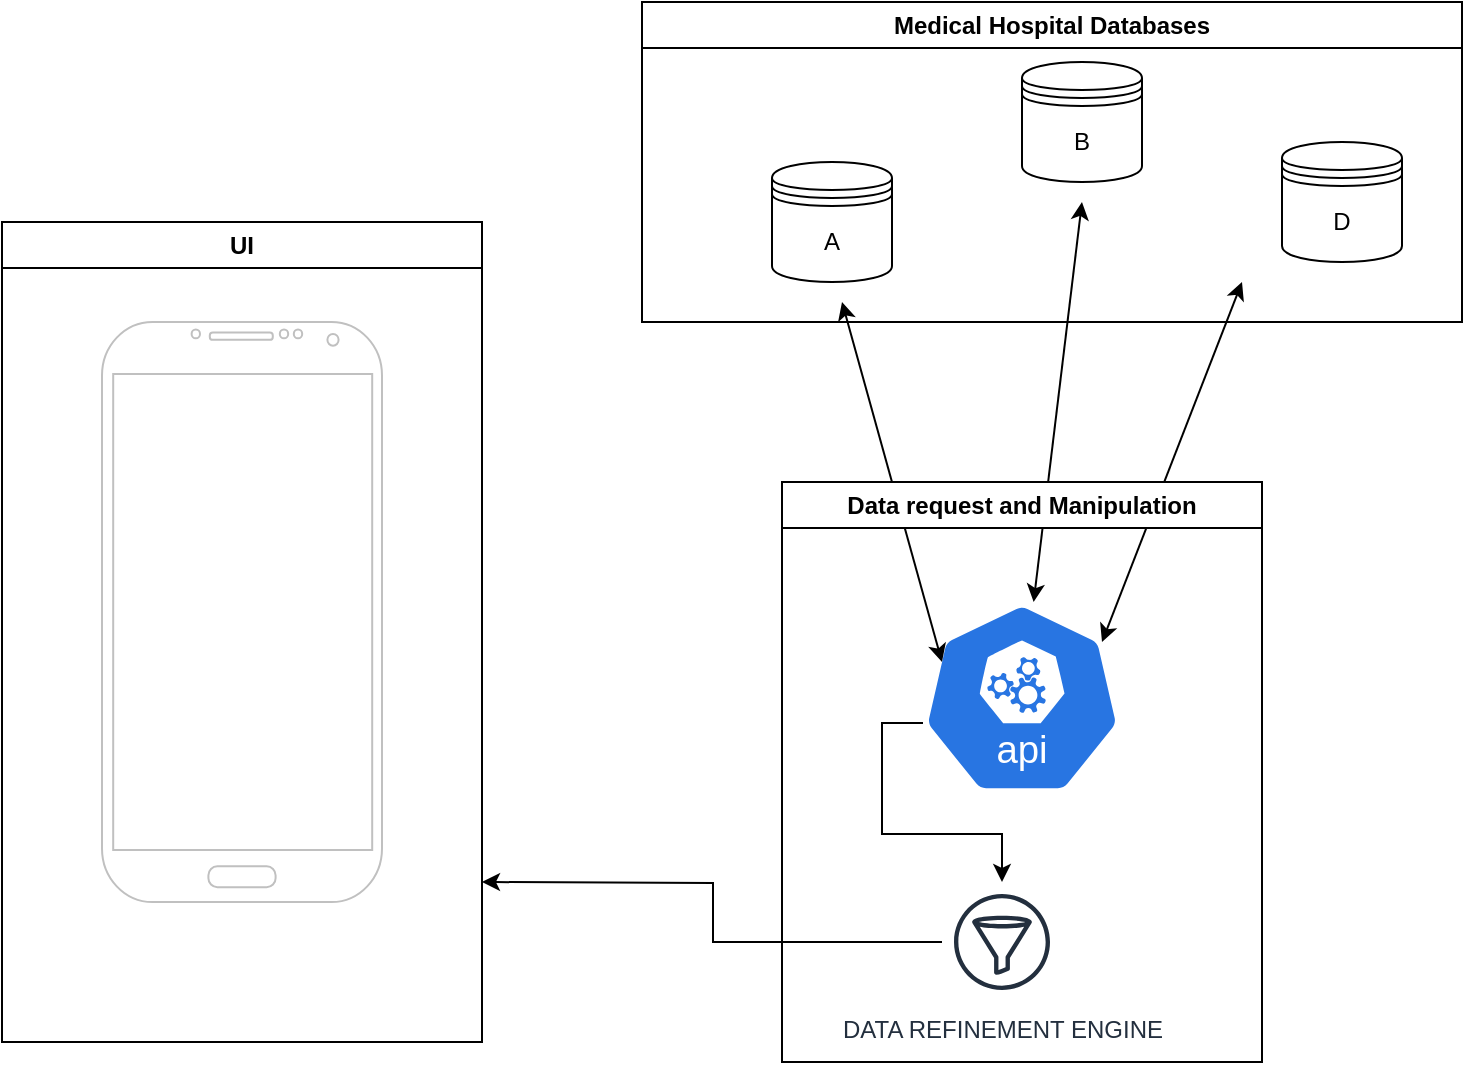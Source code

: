 <mxfile version="24.0.4" type="github">
  <diagram name="Page-1" id="XLwmSN0UQK06X4U0S-_Y">
    <mxGraphModel dx="809" dy="649" grid="1" gridSize="10" guides="1" tooltips="1" connect="1" arrows="1" fold="1" page="1" pageScale="1" pageWidth="850" pageHeight="1100" math="0" shadow="0">
      <root>
        <mxCell id="0" />
        <mxCell id="1" parent="0" />
        <mxCell id="LcDh1Mi-KcjK3sj3X1AR-40" style="edgeStyle=orthogonalEdgeStyle;rounded=0;orthogonalLoop=1;jettySize=auto;html=1;exitX=0.005;exitY=0.63;exitDx=0;exitDy=0;exitPerimeter=0;" edge="1" parent="1" source="LcDh1Mi-KcjK3sj3X1AR-2" target="LcDh1Mi-KcjK3sj3X1AR-16">
          <mxGeometry relative="1" as="geometry">
            <Array as="points">
              <mxPoint x="490" y="511" />
              <mxPoint x="490" y="566" />
              <mxPoint x="550" y="566" />
            </Array>
          </mxGeometry>
        </mxCell>
        <mxCell id="LcDh1Mi-KcjK3sj3X1AR-2" value="" style="aspect=fixed;sketch=0;html=1;dashed=0;whitespace=wrap;fillColor=#2875E2;strokeColor=#ffffff;points=[[0.005,0.63,0],[0.1,0.2,0],[0.9,0.2,0],[0.5,0,0],[0.995,0.63,0],[0.72,0.99,0],[0.5,1,0],[0.28,0.99,0]];shape=mxgraph.kubernetes.icon2;kubernetesLabel=1;prIcon=api" vertex="1" parent="1">
          <mxGeometry x="510" y="450" width="100" height="96" as="geometry" />
        </mxCell>
        <mxCell id="LcDh1Mi-KcjK3sj3X1AR-7" value="UI" style="swimlane;whiteSpace=wrap;html=1;" vertex="1" parent="1">
          <mxGeometry x="50" y="260" width="240" height="410" as="geometry" />
        </mxCell>
        <mxCell id="LcDh1Mi-KcjK3sj3X1AR-1" value="" style="verticalLabelPosition=bottom;verticalAlign=top;html=1;shadow=0;dashed=0;strokeWidth=1;shape=mxgraph.android.phone2;strokeColor=#c0c0c0;" vertex="1" parent="LcDh1Mi-KcjK3sj3X1AR-7">
          <mxGeometry x="50" y="50" width="140" height="290" as="geometry" />
        </mxCell>
        <mxCell id="LcDh1Mi-KcjK3sj3X1AR-8" value="Medical Hospital Databases" style="swimlane;whiteSpace=wrap;html=1;" vertex="1" parent="1">
          <mxGeometry x="370" y="150" width="410" height="160" as="geometry" />
        </mxCell>
        <mxCell id="LcDh1Mi-KcjK3sj3X1AR-3" value="A" style="shape=datastore;whiteSpace=wrap;html=1;" vertex="1" parent="LcDh1Mi-KcjK3sj3X1AR-8">
          <mxGeometry x="65" y="80" width="60" height="60" as="geometry" />
        </mxCell>
        <mxCell id="LcDh1Mi-KcjK3sj3X1AR-23" value="" style="endArrow=classic;startArrow=classic;html=1;rounded=0;exitX=0.1;exitY=0.313;exitDx=0;exitDy=0;exitPerimeter=0;" edge="1" parent="LcDh1Mi-KcjK3sj3X1AR-8" source="LcDh1Mi-KcjK3sj3X1AR-2">
          <mxGeometry width="50" height="50" relative="1" as="geometry">
            <mxPoint x="150" y="270" as="sourcePoint" />
            <mxPoint x="100" y="150" as="targetPoint" />
          </mxGeometry>
        </mxCell>
        <mxCell id="LcDh1Mi-KcjK3sj3X1AR-33" value="" style="endArrow=classic;startArrow=classic;html=1;rounded=0;" edge="1" parent="LcDh1Mi-KcjK3sj3X1AR-8" source="LcDh1Mi-KcjK3sj3X1AR-2">
          <mxGeometry width="50" height="50" relative="1" as="geometry">
            <mxPoint x="230" y="290" as="sourcePoint" />
            <mxPoint x="220" y="100" as="targetPoint" />
          </mxGeometry>
        </mxCell>
        <mxCell id="LcDh1Mi-KcjK3sj3X1AR-4" value="B" style="shape=datastore;whiteSpace=wrap;html=1;" vertex="1" parent="LcDh1Mi-KcjK3sj3X1AR-8">
          <mxGeometry x="190" y="30" width="60" height="60" as="geometry" />
        </mxCell>
        <mxCell id="LcDh1Mi-KcjK3sj3X1AR-6" value="D" style="shape=datastore;whiteSpace=wrap;html=1;" vertex="1" parent="LcDh1Mi-KcjK3sj3X1AR-8">
          <mxGeometry x="320" y="70" width="60" height="60" as="geometry" />
        </mxCell>
        <mxCell id="LcDh1Mi-KcjK3sj3X1AR-35" value="" style="endArrow=classic;startArrow=classic;html=1;rounded=0;" edge="1" parent="1">
          <mxGeometry width="50" height="50" relative="1" as="geometry">
            <mxPoint x="600" y="470" as="sourcePoint" />
            <mxPoint x="670" y="290" as="targetPoint" />
          </mxGeometry>
        </mxCell>
        <mxCell id="LcDh1Mi-KcjK3sj3X1AR-29" value="Data request and Manipulation" style="swimlane;whiteSpace=wrap;html=1;startSize=23;" vertex="1" parent="1">
          <mxGeometry x="440" y="390" width="240" height="290" as="geometry" />
        </mxCell>
        <mxCell id="LcDh1Mi-KcjK3sj3X1AR-42" style="edgeStyle=orthogonalEdgeStyle;rounded=0;orthogonalLoop=1;jettySize=auto;html=1;" edge="1" parent="LcDh1Mi-KcjK3sj3X1AR-29" source="LcDh1Mi-KcjK3sj3X1AR-16">
          <mxGeometry relative="1" as="geometry">
            <mxPoint x="-150" y="200" as="targetPoint" />
          </mxGeometry>
        </mxCell>
        <mxCell id="LcDh1Mi-KcjK3sj3X1AR-16" value="DATA REFINEMENT ENGINE" style="sketch=0;outlineConnect=0;fontColor=#232F3E;gradientColor=none;strokeColor=#232F3E;fillColor=#ffffff;dashed=0;verticalLabelPosition=bottom;verticalAlign=top;align=center;html=1;fontSize=12;fontStyle=0;aspect=fixed;shape=mxgraph.aws4.resourceIcon;resIcon=mxgraph.aws4.filtering_rule;" vertex="1" parent="LcDh1Mi-KcjK3sj3X1AR-29">
          <mxGeometry x="80" y="200" width="60" height="60" as="geometry" />
        </mxCell>
      </root>
    </mxGraphModel>
  </diagram>
</mxfile>
